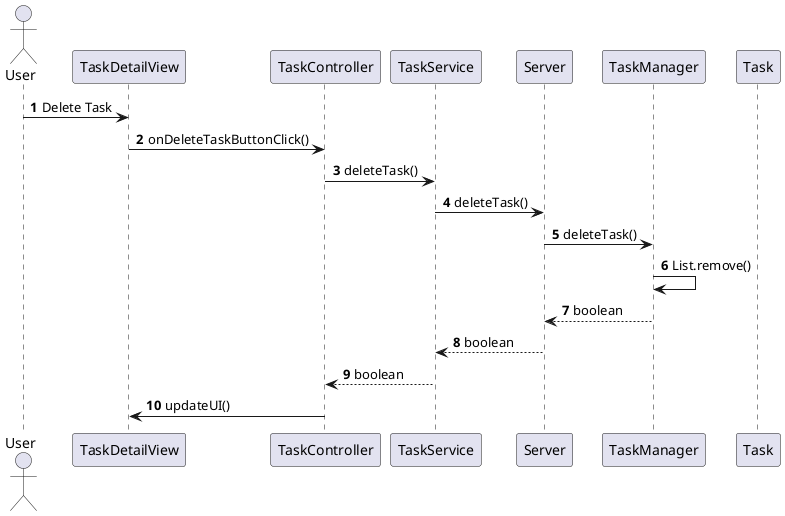 @startuml
'https://plantuml.com/sequence-diagram

autonumber
actor User
participant TaskDetailView as UI
participant TaskController
participant TaskService
participant Server
participant TaskManager
participant Task

User -> UI: Delete Task
UI -> TaskController: onDeleteTaskButtonClick()
TaskController -> TaskService: deleteTask()
TaskService -> Server: deleteTask()
Server -> TaskManager: deleteTask()
TaskManager -> TaskManager: List.remove()
TaskManager --> Server: boolean
Server --> TaskService: boolean
TaskService --> TaskController: boolean
TaskController -> UI: updateUI()

@enduml